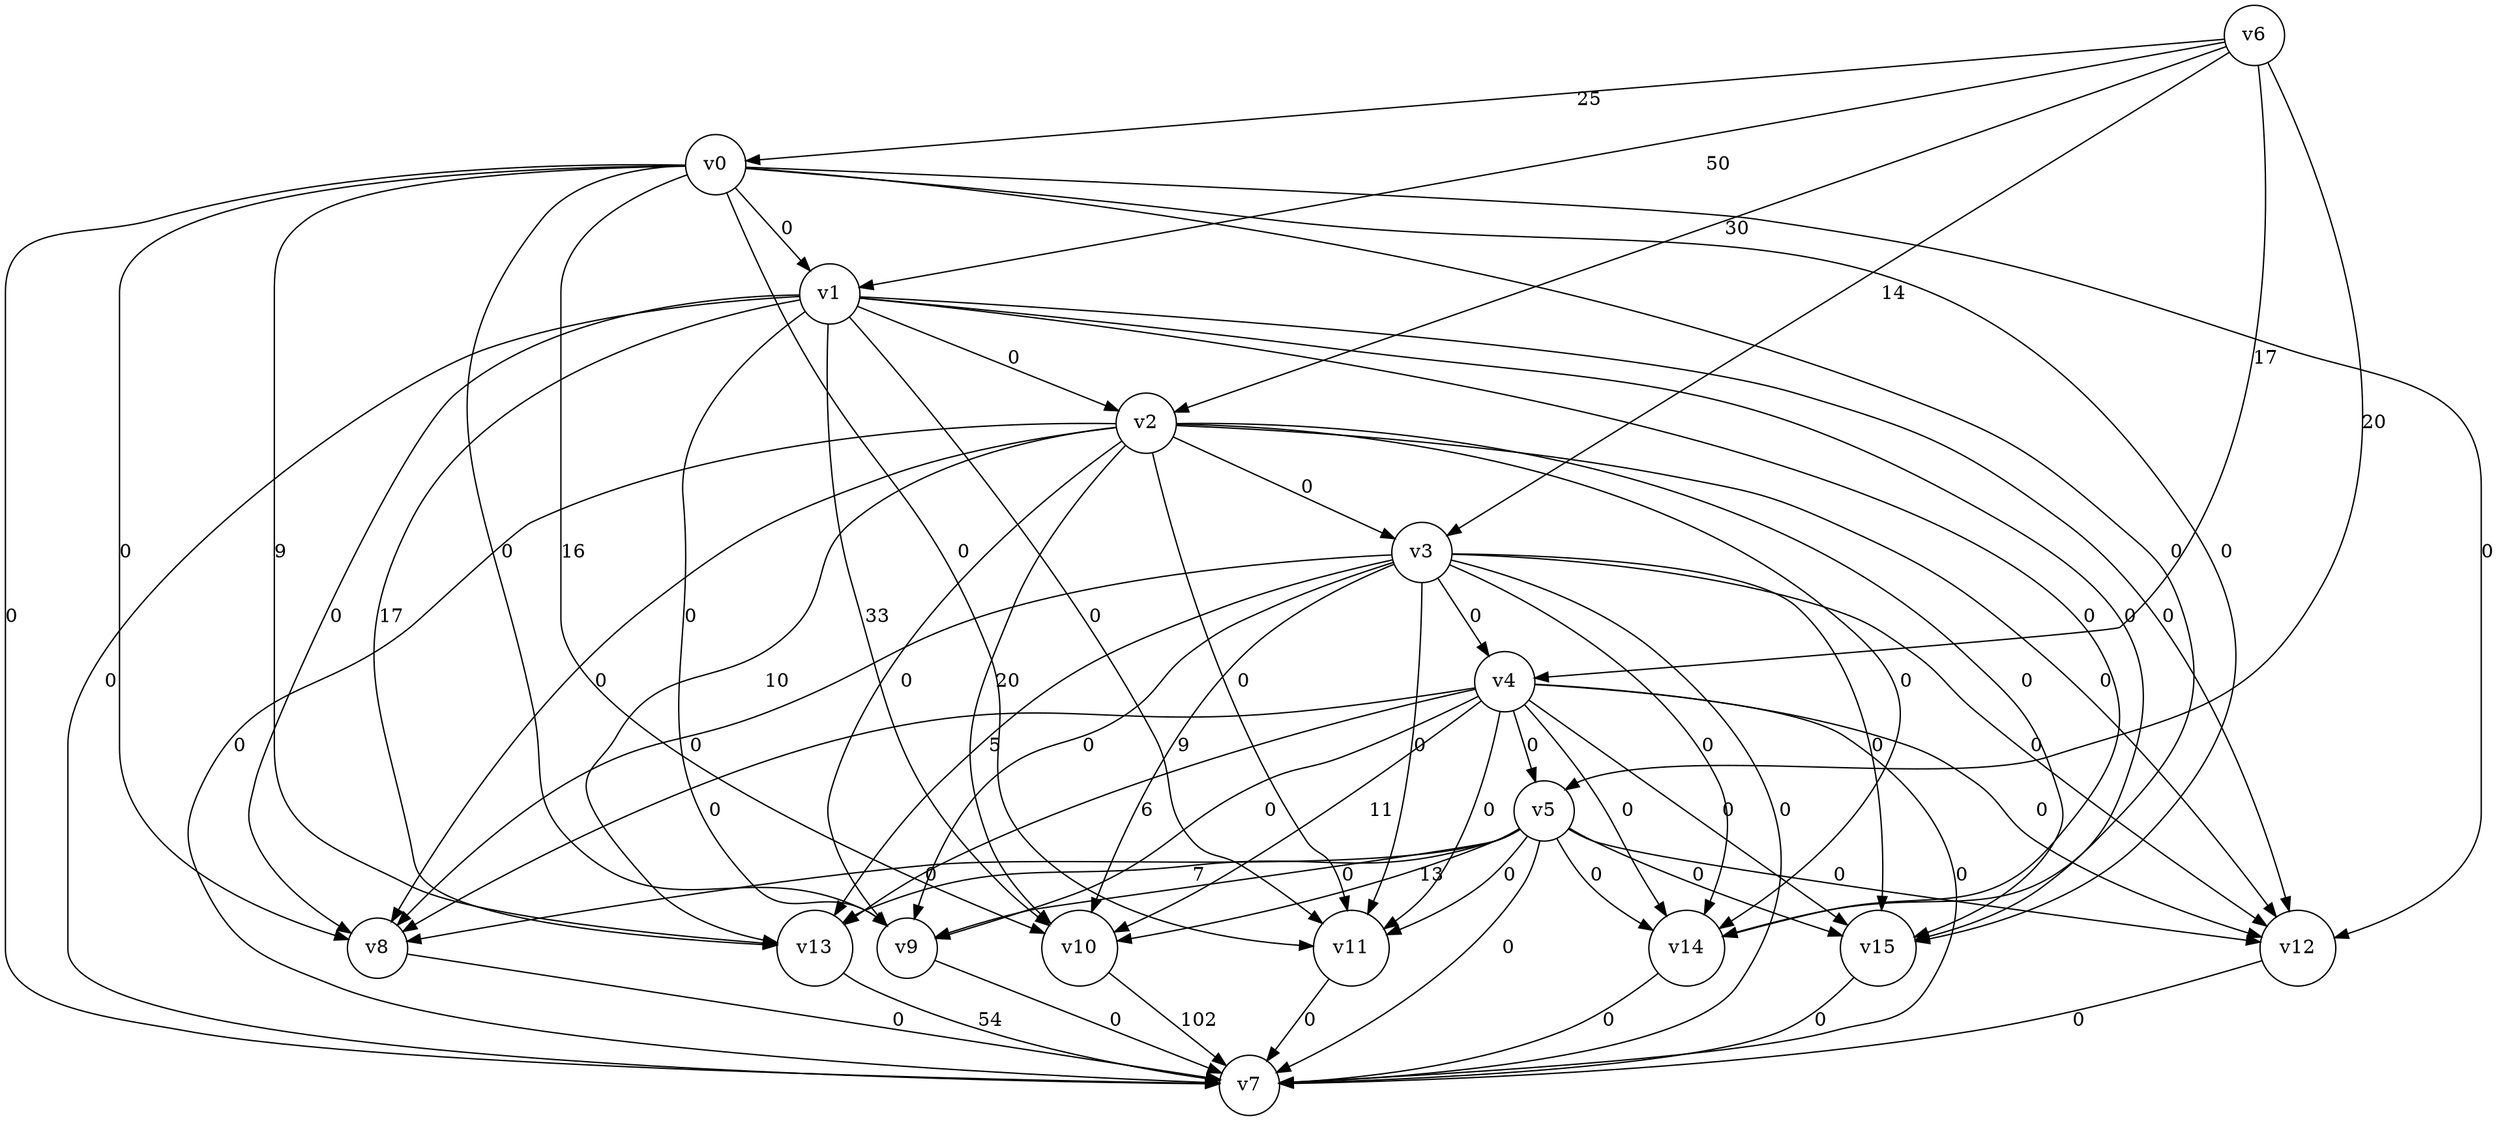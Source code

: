 digraph
{
	node [shape=circle, label="v0"] 0;
	node [shape=circle, label="v1"] 1;
	node [shape=circle, label="v2"] 2;
	node [shape=circle, label="v3"] 3;
	node [shape=circle, label="v4"] 4;
	node [shape=circle, label="v5"] 5;
	node [shape=circle, label="v6"] 6;
	node [shape=circle, label="v7"] 7;
	node [shape=circle, label="v8"] 8;
	node [shape=circle, label="v9"] 9;
	node [shape=circle, label="v10"] 10;
	node [shape=circle, label="v11"] 11;
	node [shape=circle, label="v12"] 12;
	node [shape=circle, label="v13"] 13;
	node [shape=circle, label="v14"] 14;
	node [shape=circle, label="v15"] 15;
	0 -> 1 [label="0"]
	0 -> 7 [label="0"]
	0 -> 8 [label="0"]
	0 -> 9 [label="0"]
	0 -> 10 [label="16"]
	0 -> 11 [label="0"]
	0 -> 12 [label="0"]
	0 -> 13 [label="9"]
	0 -> 14 [label="0"]
	0 -> 15 [label="0"]
	1 -> 2 [label="0"]
	1 -> 7 [label="0"]
	1 -> 8 [label="0"]
	1 -> 9 [label="0"]
	1 -> 10 [label="33"]
	1 -> 11 [label="0"]
	1 -> 12 [label="0"]
	1 -> 13 [label="17"]
	1 -> 14 [label="0"]
	1 -> 15 [label="0"]
	2 -> 3 [label="0"]
	2 -> 7 [label="0"]
	2 -> 8 [label="0"]
	2 -> 9 [label="0"]
	2 -> 10 [label="20"]
	2 -> 11 [label="0"]
	2 -> 12 [label="0"]
	2 -> 13 [label="10"]
	2 -> 14 [label="0"]
	2 -> 15 [label="0"]
	3 -> 4 [label="0"]
	3 -> 7 [label="0"]
	3 -> 8 [label="0"]
	3 -> 9 [label="0"]
	3 -> 10 [label="9"]
	3 -> 11 [label="0"]
	3 -> 12 [label="0"]
	3 -> 13 [label="5"]
	3 -> 14 [label="0"]
	3 -> 15 [label="0"]
	4 -> 5 [label="0"]
	4 -> 7 [label="0"]
	4 -> 8 [label="0"]
	4 -> 9 [label="0"]
	4 -> 10 [label="11"]
	4 -> 11 [label="0"]
	4 -> 12 [label="0"]
	4 -> 13 [label="6"]
	4 -> 14 [label="0"]
	4 -> 15 [label="0"]
	5 -> 7 [label="0"]
	5 -> 8 [label="0"]
	5 -> 9 [label="0"]
	5 -> 10 [label="13"]
	5 -> 11 [label="0"]
	5 -> 12 [label="0"]
	5 -> 13 [label="7"]
	5 -> 14 [label="0"]
	5 -> 15 [label="0"]
	6 -> 0 [label="25"]
	6 -> 1 [label="50"]
	6 -> 2 [label="30"]
	6 -> 3 [label="14"]
	6 -> 4 [label="17"]
	6 -> 5 [label="20"]
	8 -> 7 [label="0"]
	9 -> 7 [label="0"]
	10 -> 7 [label="102"]
	11 -> 7 [label="0"]
	12 -> 7 [label="0"]
	13 -> 7 [label="54"]
	14 -> 7 [label="0"]
	15 -> 7 [label="0"]
}
